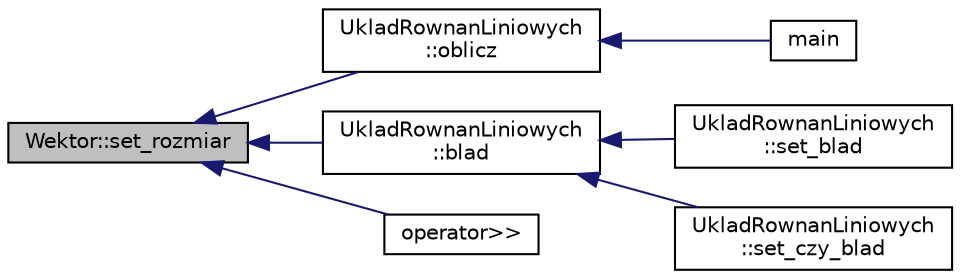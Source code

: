 digraph "Wektor::set_rozmiar"
{
  edge [fontname="Helvetica",fontsize="10",labelfontname="Helvetica",labelfontsize="10"];
  node [fontname="Helvetica",fontsize="10",shape=record];
  rankdir="LR";
  Node1 [label="Wektor::set_rozmiar",height=0.2,width=0.4,color="black", fillcolor="grey75", style="filled" fontcolor="black"];
  Node1 -> Node2 [dir="back",color="midnightblue",fontsize="10",style="solid",fontname="Helvetica"];
  Node2 [label="UkladRownanLiniowych\l::oblicz",height=0.2,width=0.4,color="black", fillcolor="white", style="filled",URL="$class_uklad_rownan_liniowych.html#a7c392d8a23d7be4ec032fb1d841e6483",tooltip="Obliczanie rozwiązań "];
  Node2 -> Node3 [dir="back",color="midnightblue",fontsize="10",style="solid",fontname="Helvetica"];
  Node3 [label="main",height=0.2,width=0.4,color="black", fillcolor="white", style="filled",URL="$main_8cpp.html#a3c04138a5bfe5d72780bb7e82a18e627"];
  Node1 -> Node4 [dir="back",color="midnightblue",fontsize="10",style="solid",fontname="Helvetica"];
  Node4 [label="UkladRownanLiniowych\l::blad",height=0.2,width=0.4,color="black", fillcolor="white", style="filled",URL="$class_uklad_rownan_liniowych.html#a3dfda7f69495fbcd24011e6841687827",tooltip="Obliczanie wektora błędu. "];
  Node4 -> Node5 [dir="back",color="midnightblue",fontsize="10",style="solid",fontname="Helvetica"];
  Node5 [label="UkladRownanLiniowych\l::set_blad",height=0.2,width=0.4,color="black", fillcolor="white", style="filled",URL="$class_uklad_rownan_liniowych.html#ab3e22d03f9c87afc1b2a094ad24ec182",tooltip="Metoda pozwala ustawić długość wektora błędu. "];
  Node4 -> Node6 [dir="back",color="midnightblue",fontsize="10",style="solid",fontname="Helvetica"];
  Node6 [label="UkladRownanLiniowych\l::set_czy_blad",height=0.2,width=0.4,color="black", fillcolor="white", style="filled",URL="$class_uklad_rownan_liniowych.html#a85f65aa7ab9bdecadb73b13fc9381775",tooltip="Ustalanie parametru czy_blad. "];
  Node1 -> Node7 [dir="back",color="midnightblue",fontsize="10",style="solid",fontname="Helvetica"];
  Node7 [label="operator\>\>",height=0.2,width=0.4,color="black", fillcolor="white", style="filled",URL="$_uklad_rownan_liniowych_8hh.html#a1888ab2fa36bb6a35e302386c731d10e"];
}

